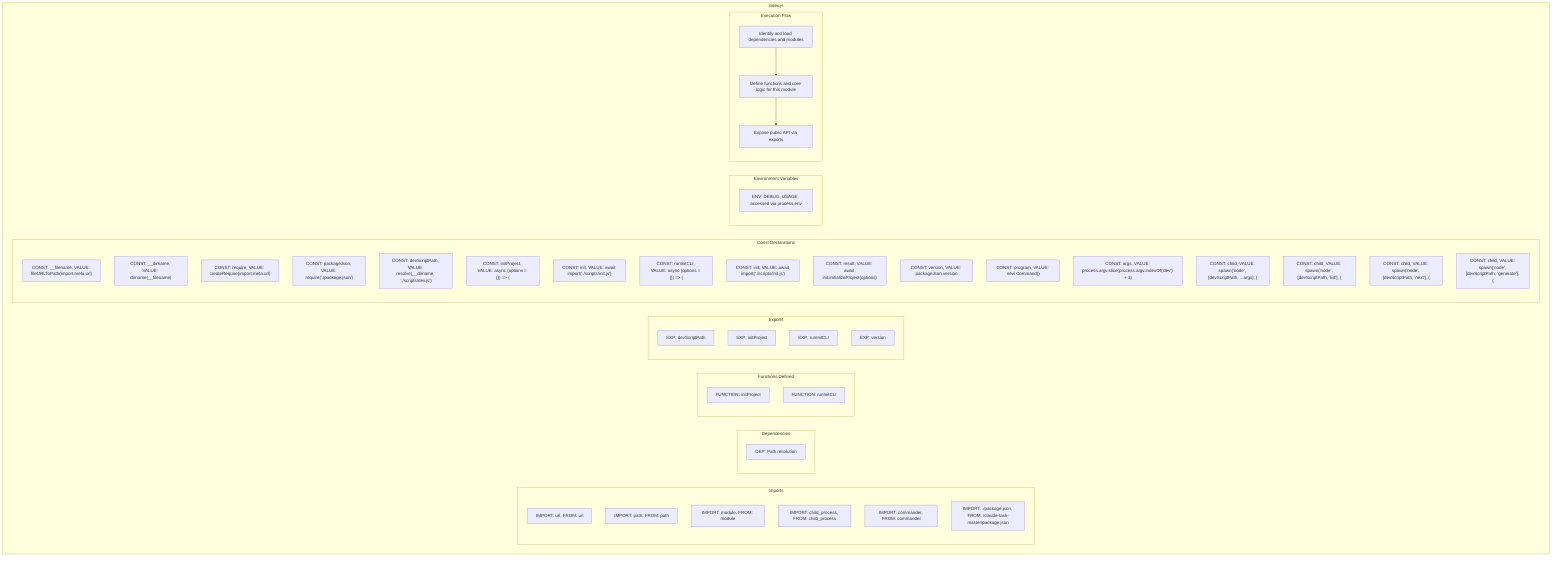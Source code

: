 flowchart TB
    subgraph Imports["Imports"]
        I1["IMPORT: url, FROM: url"]
        I2["IMPORT: path, FROM: path"]
        I3["IMPORT: module, FROM: module"]
        I4["IMPORT: child_process, FROM: child_process"]
        I5["IMPORT: commander, FROM: commander"]
        I6["IMPORT: ./package.json, FROM: /claude-task-master/package.json"]
    end
    subgraph Dependencies["Dependencies"]
        D1["DEP: Path resolution"]
    end
    subgraph FunctionsDefined["Functions Defined"]
        FU1["FUNCTION: initProject"]
        FU2["FUNCTION: runInitCLI"]
    end
    subgraph Exports["Exports"]
        E1["EXP: devScriptPath"]
        E2["EXP: initProject"]
        E3["EXP: runInitCLI"]
        E4["EXP: version"]
    end
    subgraph Constants["Const Declarations"]
        C1["CONST: __filename, VALUE: fileURLToPath(import.meta.url)"]
        C2["CONST: __dirname, VALUE: dirname(__filename)"]
        C3["CONST: require, VALUE: createRequire(import.meta.url)"]
        C4["CONST: packageJson, VALUE: require('./package.json')"]
        C5["CONST: devScriptPath, VALUE: resolve(__dirname, './scripts/dev.js')"]
        C6["CONST: initProject, VALUE: async (options = {}) => {"]
        C7["CONST: init, VALUE: await import('./scripts/init.js')"]
        C8["CONST: runInitCLI, VALUE: async (options = {}) => {"]
        C9["CONST: init, VALUE: await import('./scripts/init.js')"]
        C10["CONST: result, VALUE: await init.initializeProject(options)"]
        C11["CONST: version, VALUE: packageJson.version"]
        C12["CONST: program, VALUE: new Command()"]
        C13["CONST: args, VALUE: process.argv.slice(process.argv.indexOf('dev') + 1)"]
        C14["CONST: child, VALUE: spawn('node', [devScriptPath, ...args], {"]
        C15["CONST: child, VALUE: spawn('node', [devScriptPath, 'list'], {"]
        C16["CONST: child, VALUE: spawn('node', [devScriptPath, 'next'], {"]
        C17["CONST: child, VALUE: spawn('node', [devScriptPath, 'generate'], {"]
    end
    subgraph EnvironmentVariables["Environment Variables"]
        ENV1["ENV: DEBUG, USAGE: accessed via process.env"]
    end
    subgraph ExecutionFlow["Execution Flow"]
        FL1["Identify and load dependencies and modules"]
        FL2["Define functions and core logic for this module"]
        FL3["Expose public API via exports"]
    end
    subgraph FileName["index.js"]
        Imports
        Dependencies
        FunctionsDefined
        Exports
        Constants
        EnvironmentVariables
        ExecutionFlow
    end
    FL1 --> FL2
    FL2 --> FL3